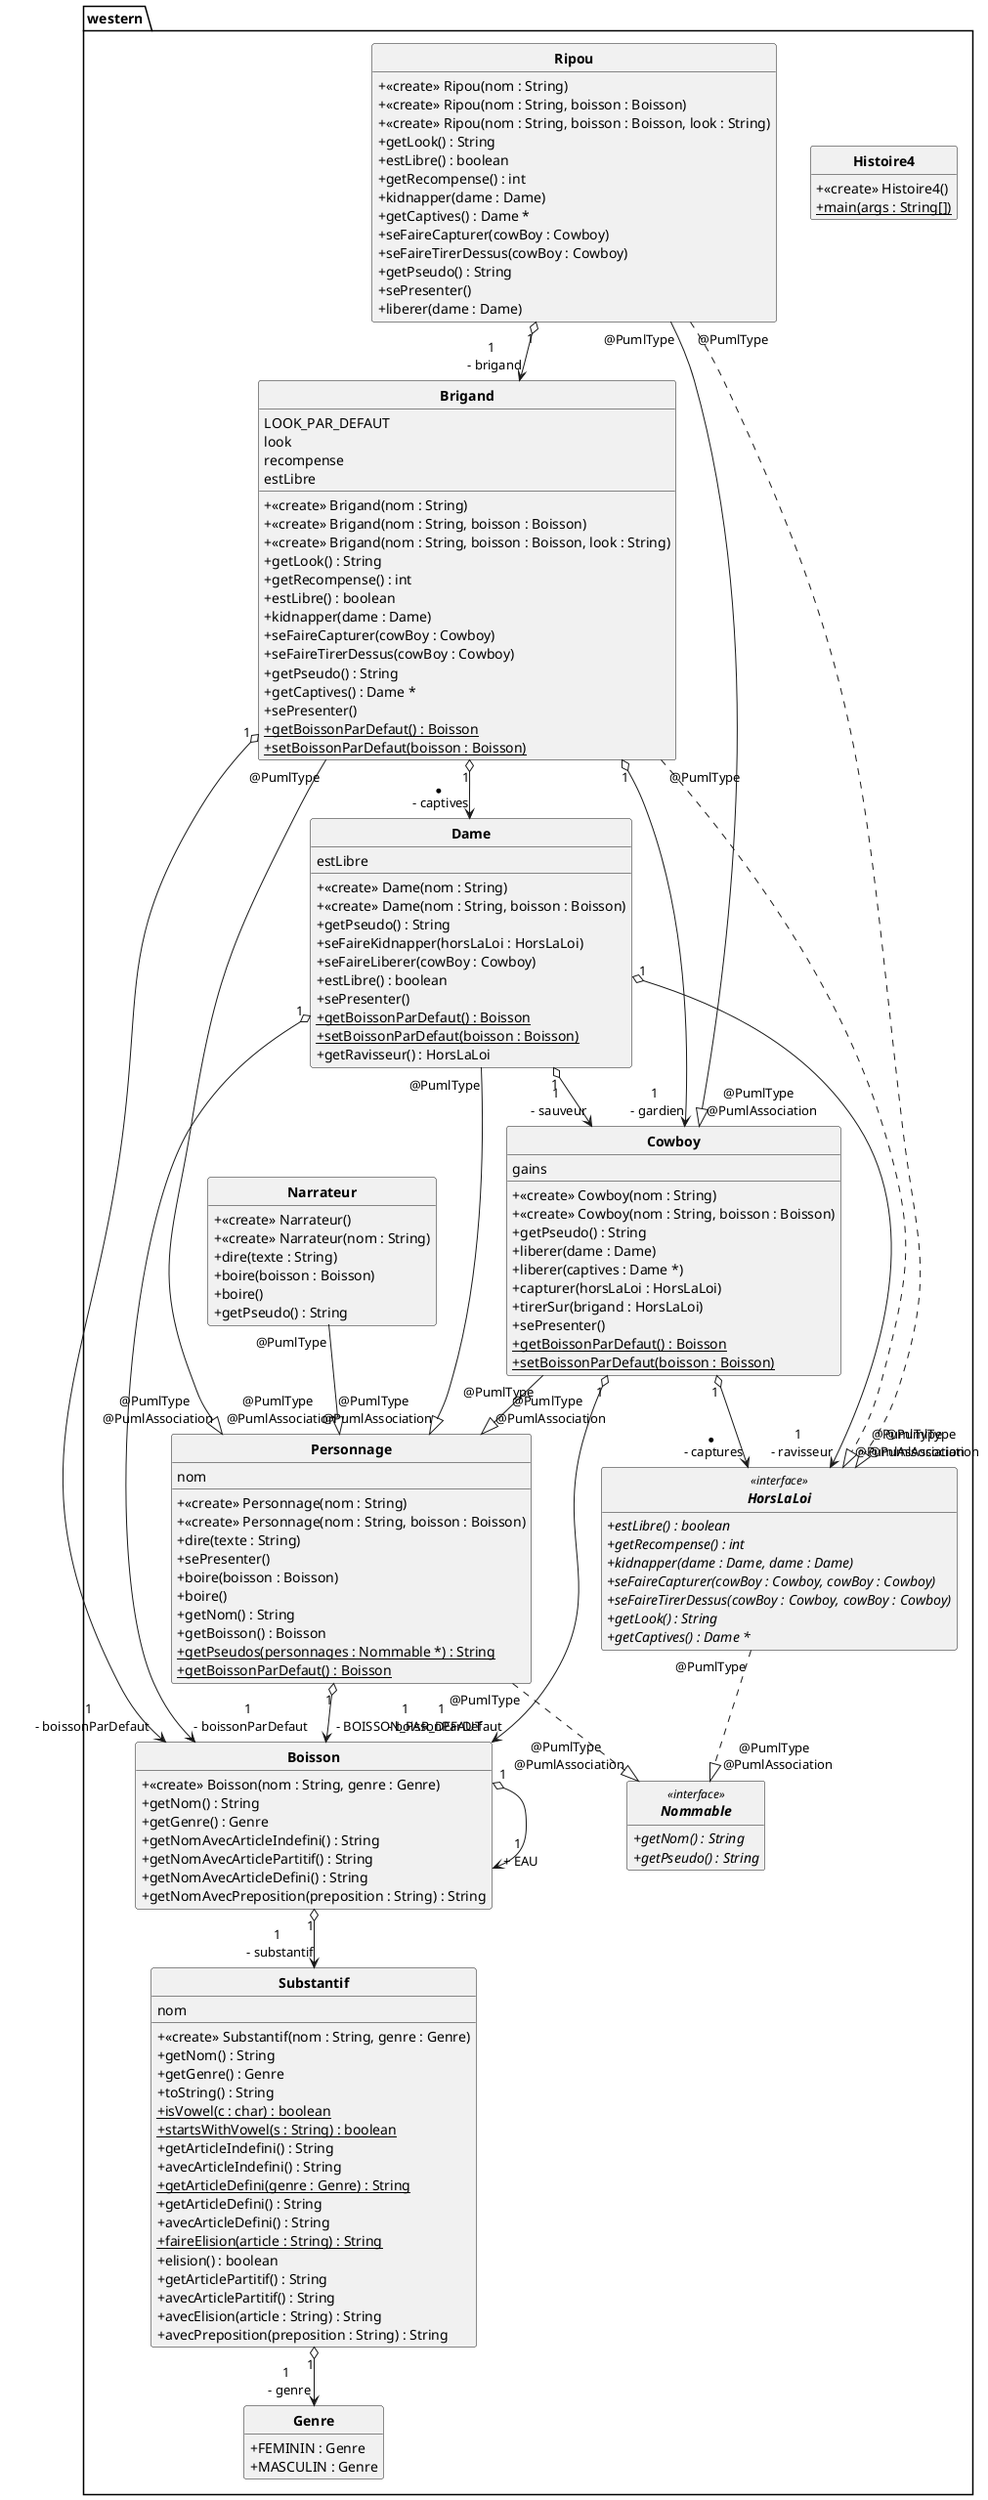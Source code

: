 @startuml
'https://plantuml.com/class-diagram
skinparam style strictuml
skinparam classAttributeIconSize 0
skinparam classFontStyle Bold

hide empty members

package western{
class Boisson{
	+ <<create>> Boisson(nom : String, genre : Genre)
	+ getNom() : String
	+ getGenre() : Genre
	+ getNomAvecArticleIndefini() : String
	+ getNomAvecArticlePartitif() : String
	+ getNomAvecArticleDefini() : String
	+ getNomAvecPreposition(preposition : String) : String
}

class Brigand{
	LOOK_PAR_DEFAUT
	look
	recompense
	estLibre
	+ <<create>> Brigand(nom : String)
	+ <<create>> Brigand(nom : String, boisson : Boisson)
	+ <<create>> Brigand(nom : String, boisson : Boisson, look : String)
	+ getLook() : String
	+ getRecompense() : int
	+ estLibre() : boolean
	+ kidnapper(dame : Dame)
	+ seFaireCapturer(cowBoy : Cowboy)
	+ seFaireTirerDessus(cowBoy : Cowboy)
	+ getPseudo() : String
	+ getCaptives() : Dame *
	+ sePresenter()
	+ getBoissonParDefaut() {static} : Boisson
	+ setBoissonParDefaut(boisson : Boisson) {static}
}

class Cowboy{
	gains
	+ <<create>> Cowboy(nom : String)
	+ <<create>> Cowboy(nom : String, boisson : Boisson)
	+ getPseudo() : String
	+ liberer(dame : Dame)
	+ liberer(captives : Dame *)
	+ capturer(horsLaLoi : HorsLaLoi)
	+ tirerSur(brigand : HorsLaLoi)
	+ sePresenter()
	+ getBoissonParDefaut() {static} : Boisson
	+ setBoissonParDefaut(boisson : Boisson) {static}
}

class Dame{
	estLibre
	+ <<create>> Dame(nom : String)
	+ <<create>> Dame(nom : String, boisson : Boisson)
	+ getPseudo() : String
	+ seFaireKidnapper(horsLaLoi : HorsLaLoi)
	+ seFaireLiberer(cowBoy : Cowboy)
	+ estLibre() : boolean
	+ sePresenter()
	+ getBoissonParDefaut() {static} : Boisson
	+ setBoissonParDefaut(boisson : Boisson) {static}
	+ getRavisseur() : HorsLaLoi
}

class Genre{
	+ FEMININ : Genre
	+ MASCULIN : Genre
}

class Histoire4{
	+ <<create>> Histoire4()
	+ main(args : String[]) {static}
}

interface HorsLaLoi<<interface>>{
	+ estLibre() {abstract} : boolean
	+ getRecompense() {abstract} : int
	+ kidnapper(dame : Dame, dame : Dame) {abstract}
	+ seFaireCapturer(cowBoy : Cowboy, cowBoy : Cowboy) {abstract}
	+ seFaireTirerDessus(cowBoy : Cowboy, cowBoy : Cowboy) {abstract}
	+ getLook() {abstract} : String
	+ getCaptives() {abstract} : Dame *
}

class Narrateur{
	+ <<create>> Narrateur()
	+ <<create>> Narrateur(nom : String)
	+ dire(texte : String)
	+ boire(boisson : Boisson)
	+ boire()
	+ getPseudo() : String
}

interface Nommable<<interface>>{
	+ getNom() {abstract} : String
	+ getPseudo() {abstract} : String
}

class Personnage{
	nom
	+ <<create>> Personnage(nom : String)
	+ <<create>> Personnage(nom : String, boisson : Boisson)
	+ dire(texte : String)
	+ sePresenter()
	+ boire(boisson : Boisson)
	+ boire()
	+ getNom() : String
	+ getBoisson() : Boisson
	+ getPseudos(personnages : Nommable *) {static} : String
	+ getBoissonParDefaut() {static} : Boisson
}

class Ripou{
	+ <<create>> Ripou(nom : String)
	+ <<create>> Ripou(nom : String, boisson : Boisson)
	+ <<create>> Ripou(nom : String, boisson : Boisson, look : String)
	+ getLook() : String
	+ estLibre() : boolean
	+ getRecompense() : int
	+ kidnapper(dame : Dame)
	+ getCaptives() : Dame *
	+ seFaireCapturer(cowBoy : Cowboy)
	+ seFaireTirerDessus(cowBoy : Cowboy)
	+ getPseudo() : String
	+ sePresenter()
	+ liberer(dame : Dame)
}

class Substantif{
	nom
	+ <<create>> Substantif(nom : String, genre : Genre)
	+ getNom() : String
	+ getGenre() : Genre
	+ toString() : String
	+ isVowel(c : char) {static} : boolean
	+ startsWithVowel(s : String) {static} : boolean
	+ getArticleIndefini() : String
	+ avecArticleIndefini() : String
	+ getArticleDefini(genre : Genre) {static} : String
	+ getArticleDefini() : String
	+ avecArticleDefini() : String
	+ faireElision(article : String) {static} : String
	+ elision() : boolean
	+ getArticlePartitif() : String
	+ avecArticlePartitif() : String
	+ avecElision(article : String) : String
	+ avecPreposition(preposition : String) : String
}


Boisson "1" o--> "1 \n - substantif" Substantif

Boisson "1" o--> "1 \n + EAU" Boisson

Brigand "1" o--> "* \n - captives" Dame

Brigand "1" o--> "1 \n - gardien" Cowboy

Brigand "1" o--> "1 \n - boissonParDefaut" Boisson

Brigand "@PumlType" --|> "@PumlType \n @PumlAssociation" Personnage

Brigand "@PumlType" ..|> "@PumlType \n @PumlAssociation" HorsLaLoi

Cowboy "1" o--> "* \n - captures" HorsLaLoi

Cowboy "1" o--> "1 \n - boissonParDefaut" Boisson

Cowboy "@PumlType" --|> "@PumlType \n @PumlAssociation" Personnage

Dame "1" o--> "1 \n - sauveur" Cowboy

Dame "1" o--> "1 \n - ravisseur" HorsLaLoi

Dame "1" o--> "1 \n - boissonParDefaut" Boisson

Dame "@PumlType" --|> "@PumlType \n @PumlAssociation" Personnage

HorsLaLoi "@PumlType" ..|> "@PumlType \n @PumlAssociation" Nommable

Narrateur "@PumlType" --|> "@PumlType \n @PumlAssociation" Personnage

Personnage "1" o--> "1 \n - BOISSON_PAR_DEFAUT" Boisson

Personnage "@PumlType" ..|> "@PumlType \n @PumlAssociation" Nommable

Ripou "1" o--> "1 \n - brigand" Brigand

Ripou "@PumlType" --|> "@PumlType \n @PumlAssociation" Cowboy

Ripou "@PumlType" ..|> "@PumlType \n @PumlAssociation" HorsLaLoi

Substantif "1" o--> "1 \n - genre" Genre

}
@enduml